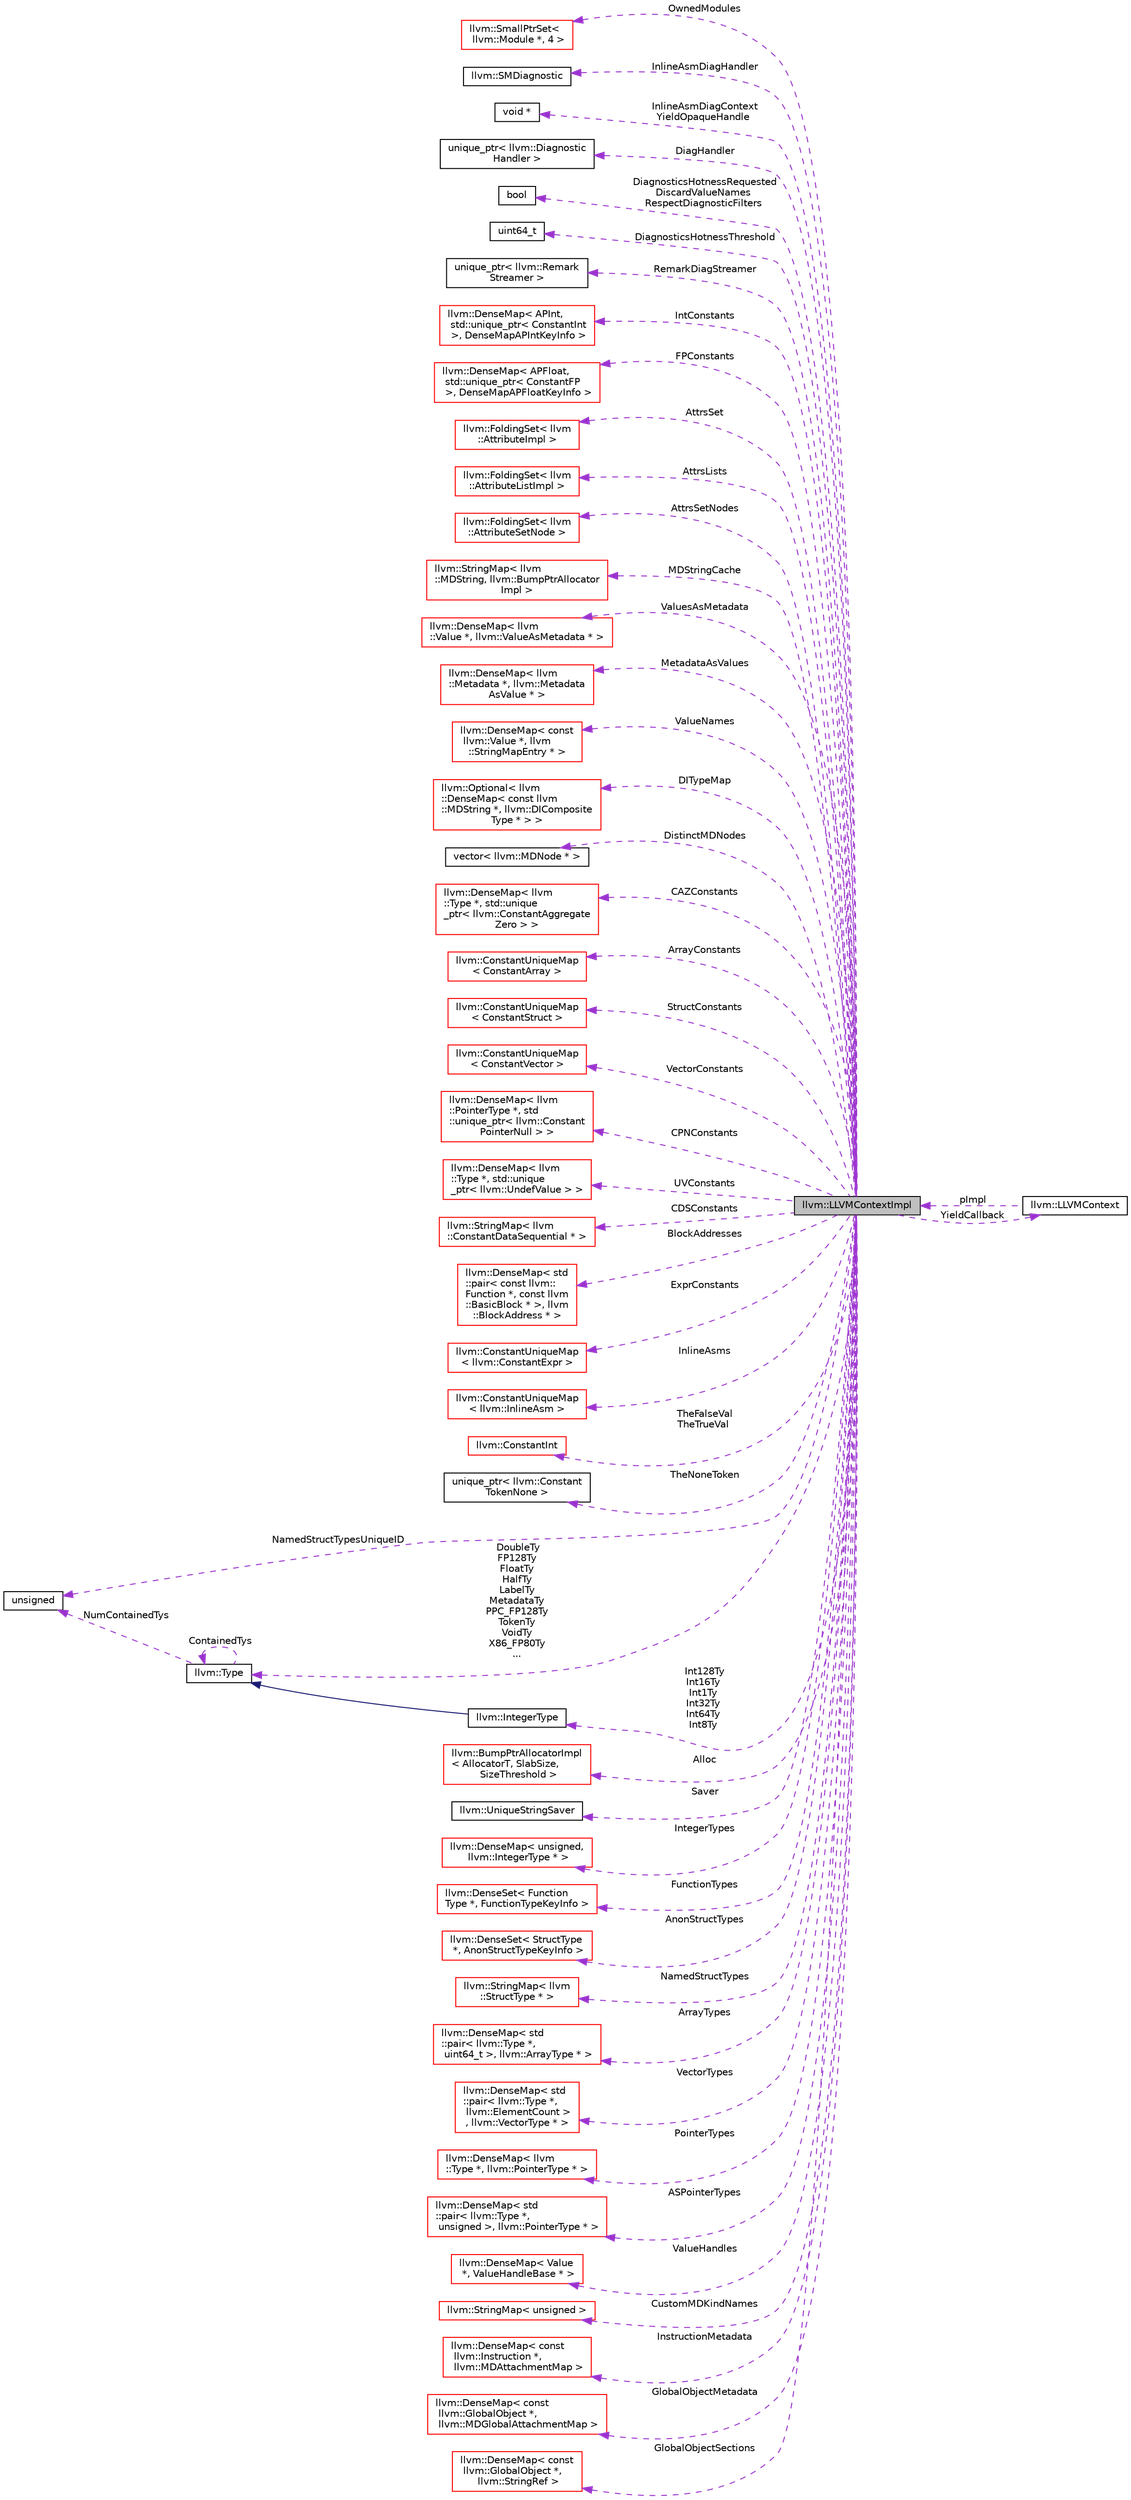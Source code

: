 digraph "llvm::LLVMContextImpl"
{
 // LATEX_PDF_SIZE
  bgcolor="transparent";
  edge [fontname="Helvetica",fontsize="10",labelfontname="Helvetica",labelfontsize="10"];
  node [fontname="Helvetica",fontsize="10",shape="box"];
  rankdir="LR";
  Node1 [label="llvm::LLVMContextImpl",height=0.2,width=0.4,color="black", fillcolor="grey75", style="filled", fontcolor="black",tooltip=" "];
  Node2 -> Node1 [dir="back",color="darkorchid3",fontsize="10",style="dashed",label=" OwnedModules" ,fontname="Helvetica"];
  Node2 [label="llvm::SmallPtrSet\<\l llvm::Module *, 4 \>",height=0.2,width=0.4,color="red",URL="$classllvm_1_1SmallPtrSet.html",tooltip=" "];
  Node10 -> Node1 [dir="back",color="darkorchid3",fontsize="10",style="dashed",label=" InlineAsmDiagHandler" ,fontname="Helvetica"];
  Node10 [label="llvm::SMDiagnostic",height=0.2,width=0.4,color="black",URL="$classllvm_1_1SMDiagnostic.html",tooltip="Instances of this class encapsulate one diagnostic report, allowing printing to a raw_ostream as a ca..."];
  Node11 -> Node1 [dir="back",color="darkorchid3",fontsize="10",style="dashed",label=" InlineAsmDiagContext\nYieldOpaqueHandle" ,fontname="Helvetica"];
  Node11 [label="void *",height=0.2,width=0.4,color="black",tooltip=" "];
  Node12 -> Node1 [dir="back",color="darkorchid3",fontsize="10",style="dashed",label=" DiagHandler" ,fontname="Helvetica"];
  Node12 [label="unique_ptr\< llvm::Diagnostic\lHandler \>",height=0.2,width=0.4,color="black",tooltip=" "];
  Node13 -> Node1 [dir="back",color="darkorchid3",fontsize="10",style="dashed",label=" DiagnosticsHotnessRequested\nDiscardValueNames\nRespectDiagnosticFilters" ,fontname="Helvetica"];
  Node13 [label="bool",height=0.2,width=0.4,color="black",URL="$classbool.html",tooltip=" "];
  Node14 -> Node1 [dir="back",color="darkorchid3",fontsize="10",style="dashed",label=" DiagnosticsHotnessThreshold" ,fontname="Helvetica"];
  Node14 [label="uint64_t",height=0.2,width=0.4,color="black",tooltip=" "];
  Node15 -> Node1 [dir="back",color="darkorchid3",fontsize="10",style="dashed",label=" RemarkDiagStreamer" ,fontname="Helvetica"];
  Node15 [label="unique_ptr\< llvm::Remark\lStreamer \>",height=0.2,width=0.4,color="black",tooltip=" "];
  Node16 -> Node1 [dir="back",color="darkorchid3",fontsize="10",style="dashed",label=" YieldCallback" ,fontname="Helvetica"];
  Node16 [label="llvm::LLVMContext",height=0.2,width=0.4,color="black",URL="$classllvm_1_1LLVMContext.html",tooltip="This is an important class for using LLVM in a threaded context."];
  Node1 -> Node16 [dir="back",color="darkorchid3",fontsize="10",style="dashed",label=" pImpl" ,fontname="Helvetica"];
  Node17 -> Node1 [dir="back",color="darkorchid3",fontsize="10",style="dashed",label=" IntConstants" ,fontname="Helvetica"];
  Node17 [label="llvm::DenseMap\< APInt,\l std::unique_ptr\< ConstantInt\l \>, DenseMapAPIntKeyInfo \>",height=0.2,width=0.4,color="red",URL="$classllvm_1_1DenseMap.html",tooltip=" "];
  Node21 -> Node1 [dir="back",color="darkorchid3",fontsize="10",style="dashed",label=" FPConstants" ,fontname="Helvetica"];
  Node21 [label="llvm::DenseMap\< APFloat,\l std::unique_ptr\< ConstantFP\l \>, DenseMapAPFloatKeyInfo \>",height=0.2,width=0.4,color="red",URL="$classllvm_1_1DenseMap.html",tooltip=" "];
  Node23 -> Node1 [dir="back",color="darkorchid3",fontsize="10",style="dashed",label=" AttrsSet" ,fontname="Helvetica"];
  Node23 [label="llvm::FoldingSet\< llvm\l::AttributeImpl \>",height=0.2,width=0.4,color="red",URL="$classllvm_1_1FoldingSet.html",tooltip=" "];
  Node29 -> Node1 [dir="back",color="darkorchid3",fontsize="10",style="dashed",label=" AttrsLists" ,fontname="Helvetica"];
  Node29 [label="llvm::FoldingSet\< llvm\l::AttributeListImpl \>",height=0.2,width=0.4,color="red",URL="$classllvm_1_1FoldingSet.html",tooltip=" "];
  Node31 -> Node1 [dir="back",color="darkorchid3",fontsize="10",style="dashed",label=" AttrsSetNodes" ,fontname="Helvetica"];
  Node31 [label="llvm::FoldingSet\< llvm\l::AttributeSetNode \>",height=0.2,width=0.4,color="red",URL="$classllvm_1_1FoldingSet.html",tooltip=" "];
  Node33 -> Node1 [dir="back",color="darkorchid3",fontsize="10",style="dashed",label=" MDStringCache" ,fontname="Helvetica"];
  Node33 [label="llvm::StringMap\< llvm\l::MDString, llvm::BumpPtrAllocator\lImpl \>",height=0.2,width=0.4,color="red",URL="$classllvm_1_1StringMap.html",tooltip=" "];
  Node37 -> Node1 [dir="back",color="darkorchid3",fontsize="10",style="dashed",label=" ValuesAsMetadata" ,fontname="Helvetica"];
  Node37 [label="llvm::DenseMap\< llvm\l::Value *, llvm::ValueAsMetadata * \>",height=0.2,width=0.4,color="red",URL="$classllvm_1_1DenseMap.html",tooltip=" "];
  Node39 -> Node1 [dir="back",color="darkorchid3",fontsize="10",style="dashed",label=" MetadataAsValues" ,fontname="Helvetica"];
  Node39 [label="llvm::DenseMap\< llvm\l::Metadata *, llvm::Metadata\lAsValue * \>",height=0.2,width=0.4,color="red",URL="$classllvm_1_1DenseMap.html",tooltip=" "];
  Node41 -> Node1 [dir="back",color="darkorchid3",fontsize="10",style="dashed",label=" ValueNames" ,fontname="Helvetica"];
  Node41 [label="llvm::DenseMap\< const\l llvm::Value *, llvm\l::StringMapEntry * \>",height=0.2,width=0.4,color="red",URL="$classllvm_1_1DenseMap.html",tooltip=" "];
  Node43 -> Node1 [dir="back",color="darkorchid3",fontsize="10",style="dashed",label=" DITypeMap" ,fontname="Helvetica"];
  Node43 [label="llvm::Optional\< llvm\l::DenseMap\< const llvm\l::MDString *, llvm::DIComposite\lType * \> \>",height=0.2,width=0.4,color="red",URL="$classllvm_1_1Optional.html",tooltip=" "];
  Node45 -> Node1 [dir="back",color="darkorchid3",fontsize="10",style="dashed",label=" DistinctMDNodes" ,fontname="Helvetica"];
  Node45 [label="vector\< llvm::MDNode * \>",height=0.2,width=0.4,color="black",tooltip=" "];
  Node46 -> Node1 [dir="back",color="darkorchid3",fontsize="10",style="dashed",label=" CAZConstants" ,fontname="Helvetica"];
  Node46 [label="llvm::DenseMap\< llvm\l::Type *, std::unique\l_ptr\< llvm::ConstantAggregate\lZero \> \>",height=0.2,width=0.4,color="red",URL="$classllvm_1_1DenseMap.html",tooltip=" "];
  Node48 -> Node1 [dir="back",color="darkorchid3",fontsize="10",style="dashed",label=" ArrayConstants" ,fontname="Helvetica"];
  Node48 [label="llvm::ConstantUniqueMap\l\< ConstantArray \>",height=0.2,width=0.4,color="red",URL="$classllvm_1_1ConstantUniqueMap.html",tooltip=" "];
  Node50 -> Node1 [dir="back",color="darkorchid3",fontsize="10",style="dashed",label=" StructConstants" ,fontname="Helvetica"];
  Node50 [label="llvm::ConstantUniqueMap\l\< ConstantStruct \>",height=0.2,width=0.4,color="red",URL="$classllvm_1_1ConstantUniqueMap.html",tooltip=" "];
  Node51 -> Node1 [dir="back",color="darkorchid3",fontsize="10",style="dashed",label=" VectorConstants" ,fontname="Helvetica"];
  Node51 [label="llvm::ConstantUniqueMap\l\< ConstantVector \>",height=0.2,width=0.4,color="red",URL="$classllvm_1_1ConstantUniqueMap.html",tooltip=" "];
  Node52 -> Node1 [dir="back",color="darkorchid3",fontsize="10",style="dashed",label=" CPNConstants" ,fontname="Helvetica"];
  Node52 [label="llvm::DenseMap\< llvm\l::PointerType *, std\l::unique_ptr\< llvm::Constant\lPointerNull \> \>",height=0.2,width=0.4,color="red",URL="$classllvm_1_1DenseMap.html",tooltip=" "];
  Node54 -> Node1 [dir="back",color="darkorchid3",fontsize="10",style="dashed",label=" UVConstants" ,fontname="Helvetica"];
  Node54 [label="llvm::DenseMap\< llvm\l::Type *, std::unique\l_ptr\< llvm::UndefValue \> \>",height=0.2,width=0.4,color="red",URL="$classllvm_1_1DenseMap.html",tooltip=" "];
  Node56 -> Node1 [dir="back",color="darkorchid3",fontsize="10",style="dashed",label=" CDSConstants" ,fontname="Helvetica"];
  Node56 [label="llvm::StringMap\< llvm\l::ConstantDataSequential * \>",height=0.2,width=0.4,color="red",URL="$classllvm_1_1StringMap.html",tooltip=" "];
  Node57 -> Node1 [dir="back",color="darkorchid3",fontsize="10",style="dashed",label=" BlockAddresses" ,fontname="Helvetica"];
  Node57 [label="llvm::DenseMap\< std\l::pair\< const llvm::\lFunction *, const llvm\l::BasicBlock * \>, llvm\l::BlockAddress * \>",height=0.2,width=0.4,color="red",URL="$classllvm_1_1DenseMap.html",tooltip=" "];
  Node59 -> Node1 [dir="back",color="darkorchid3",fontsize="10",style="dashed",label=" ExprConstants" ,fontname="Helvetica"];
  Node59 [label="llvm::ConstantUniqueMap\l\< llvm::ConstantExpr \>",height=0.2,width=0.4,color="red",URL="$classllvm_1_1ConstantUniqueMap.html",tooltip=" "];
  Node60 -> Node1 [dir="back",color="darkorchid3",fontsize="10",style="dashed",label=" InlineAsms" ,fontname="Helvetica"];
  Node60 [label="llvm::ConstantUniqueMap\l\< llvm::InlineAsm \>",height=0.2,width=0.4,color="red",URL="$classllvm_1_1ConstantUniqueMap.html",tooltip=" "];
  Node61 -> Node1 [dir="back",color="darkorchid3",fontsize="10",style="dashed",label=" TheFalseVal\nTheTrueVal" ,fontname="Helvetica"];
  Node61 [label="llvm::ConstantInt",height=0.2,width=0.4,color="red",URL="$classllvm_1_1ConstantInt.html",tooltip="This is the shared class of boolean and integer constants."];
  Node66 -> Node1 [dir="back",color="darkorchid3",fontsize="10",style="dashed",label=" TheNoneToken" ,fontname="Helvetica"];
  Node66 [label="unique_ptr\< llvm::Constant\lTokenNone \>",height=0.2,width=0.4,color="black",tooltip=" "];
  Node67 -> Node1 [dir="back",color="darkorchid3",fontsize="10",style="dashed",label=" DoubleTy\nFP128Ty\nFloatTy\nHalfTy\nLabelTy\nMetadataTy\nPPC_FP128Ty\nTokenTy\nVoidTy\nX86_FP80Ty\n..." ,fontname="Helvetica"];
  Node67 [label="llvm::Type",height=0.2,width=0.4,color="black",URL="$classllvm_1_1Type.html",tooltip="The instances of the Type class are immutable: once they are created, they are never changed."];
  Node7 -> Node67 [dir="back",color="darkorchid3",fontsize="10",style="dashed",label=" NumContainedTys" ,fontname="Helvetica"];
  Node7 [label="unsigned",height=0.2,width=0.4,color="black",URL="$classunsigned.html",tooltip=" "];
  Node67 -> Node67 [dir="back",color="darkorchid3",fontsize="10",style="dashed",label=" ContainedTys" ,fontname="Helvetica"];
  Node68 -> Node1 [dir="back",color="darkorchid3",fontsize="10",style="dashed",label=" Int128Ty\nInt16Ty\nInt1Ty\nInt32Ty\nInt64Ty\nInt8Ty" ,fontname="Helvetica"];
  Node68 [label="llvm::IntegerType",height=0.2,width=0.4,color="black",URL="$classllvm_1_1IntegerType.html",tooltip="Class to represent integer types."];
  Node67 -> Node68 [dir="back",color="midnightblue",fontsize="10",style="solid",fontname="Helvetica"];
  Node69 -> Node1 [dir="back",color="darkorchid3",fontsize="10",style="dashed",label=" Alloc" ,fontname="Helvetica"];
  Node69 [label="llvm::BumpPtrAllocatorImpl\l\< AllocatorT, SlabSize,\l SizeThreshold \>",height=0.2,width=0.4,color="red",URL="$classllvm_1_1BumpPtrAllocatorImpl.html",tooltip="Allocate memory in an ever growing pool, as if by bump-pointer."];
  Node71 -> Node1 [dir="back",color="darkorchid3",fontsize="10",style="dashed",label=" Saver" ,fontname="Helvetica"];
  Node71 [label="llvm::UniqueStringSaver",height=0.2,width=0.4,color="black",URL="$classllvm_1_1UniqueStringSaver.html",tooltip="Saves strings in the provided stable storage and returns a StringRef with a stable character pointer."];
  Node72 -> Node1 [dir="back",color="darkorchid3",fontsize="10",style="dashed",label=" IntegerTypes" ,fontname="Helvetica"];
  Node72 [label="llvm::DenseMap\< unsigned,\l llvm::IntegerType * \>",height=0.2,width=0.4,color="red",URL="$classllvm_1_1DenseMap.html",tooltip=" "];
  Node74 -> Node1 [dir="back",color="darkorchid3",fontsize="10",style="dashed",label=" FunctionTypes" ,fontname="Helvetica"];
  Node74 [label="llvm::DenseSet\< Function\lType *, FunctionTypeKeyInfo \>",height=0.2,width=0.4,color="red",URL="$classllvm_1_1DenseSet.html",tooltip=" "];
  Node78 -> Node1 [dir="back",color="darkorchid3",fontsize="10",style="dashed",label=" AnonStructTypes" ,fontname="Helvetica"];
  Node78 [label="llvm::DenseSet\< StructType\l *, AnonStructTypeKeyInfo \>",height=0.2,width=0.4,color="red",URL="$classllvm_1_1DenseSet.html",tooltip=" "];
  Node80 -> Node1 [dir="back",color="darkorchid3",fontsize="10",style="dashed",label=" NamedStructTypes" ,fontname="Helvetica"];
  Node80 [label="llvm::StringMap\< llvm\l::StructType * \>",height=0.2,width=0.4,color="red",URL="$classllvm_1_1StringMap.html",tooltip=" "];
  Node7 -> Node1 [dir="back",color="darkorchid3",fontsize="10",style="dashed",label=" NamedStructTypesUniqueID" ,fontname="Helvetica"];
  Node81 -> Node1 [dir="back",color="darkorchid3",fontsize="10",style="dashed",label=" ArrayTypes" ,fontname="Helvetica"];
  Node81 [label="llvm::DenseMap\< std\l::pair\< llvm::Type *,\l uint64_t \>, llvm::ArrayType * \>",height=0.2,width=0.4,color="red",URL="$classllvm_1_1DenseMap.html",tooltip=" "];
  Node83 -> Node1 [dir="back",color="darkorchid3",fontsize="10",style="dashed",label=" VectorTypes" ,fontname="Helvetica"];
  Node83 [label="llvm::DenseMap\< std\l::pair\< llvm::Type *,\l llvm::ElementCount \>\l, llvm::VectorType * \>",height=0.2,width=0.4,color="red",URL="$classllvm_1_1DenseMap.html",tooltip=" "];
  Node85 -> Node1 [dir="back",color="darkorchid3",fontsize="10",style="dashed",label=" PointerTypes" ,fontname="Helvetica"];
  Node85 [label="llvm::DenseMap\< llvm\l::Type *, llvm::PointerType * \>",height=0.2,width=0.4,color="red",URL="$classllvm_1_1DenseMap.html",tooltip=" "];
  Node87 -> Node1 [dir="back",color="darkorchid3",fontsize="10",style="dashed",label=" ASPointerTypes" ,fontname="Helvetica"];
  Node87 [label="llvm::DenseMap\< std\l::pair\< llvm::Type *,\l unsigned \>, llvm::PointerType * \>",height=0.2,width=0.4,color="red",URL="$classllvm_1_1DenseMap.html",tooltip=" "];
  Node89 -> Node1 [dir="back",color="darkorchid3",fontsize="10",style="dashed",label=" ValueHandles" ,fontname="Helvetica"];
  Node89 [label="llvm::DenseMap\< Value\l *, ValueHandleBase * \>",height=0.2,width=0.4,color="red",URL="$classllvm_1_1DenseMap.html",tooltip=" "];
  Node91 -> Node1 [dir="back",color="darkorchid3",fontsize="10",style="dashed",label=" CustomMDKindNames" ,fontname="Helvetica"];
  Node91 [label="llvm::StringMap\< unsigned \>",height=0.2,width=0.4,color="red",URL="$classllvm_1_1StringMap.html",tooltip=" "];
  Node92 -> Node1 [dir="back",color="darkorchid3",fontsize="10",style="dashed",label=" InstructionMetadata" ,fontname="Helvetica"];
  Node92 [label="llvm::DenseMap\< const\l llvm::Instruction *,\l llvm::MDAttachmentMap \>",height=0.2,width=0.4,color="red",URL="$classllvm_1_1DenseMap.html",tooltip=" "];
  Node94 -> Node1 [dir="back",color="darkorchid3",fontsize="10",style="dashed",label=" GlobalObjectMetadata" ,fontname="Helvetica"];
  Node94 [label="llvm::DenseMap\< const\l llvm::GlobalObject *,\l llvm::MDGlobalAttachmentMap \>",height=0.2,width=0.4,color="red",URL="$classllvm_1_1DenseMap.html",tooltip=" "];
  Node96 -> Node1 [dir="back",color="darkorchid3",fontsize="10",style="dashed",label=" GlobalObjectSections" ,fontname="Helvetica"];
  Node96 [label="llvm::DenseMap\< const\l llvm::GlobalObject *,\l llvm::StringRef \>",height=0.2,width=0.4,color="red",URL="$classllvm_1_1DenseMap.html",tooltip=" "];
}
